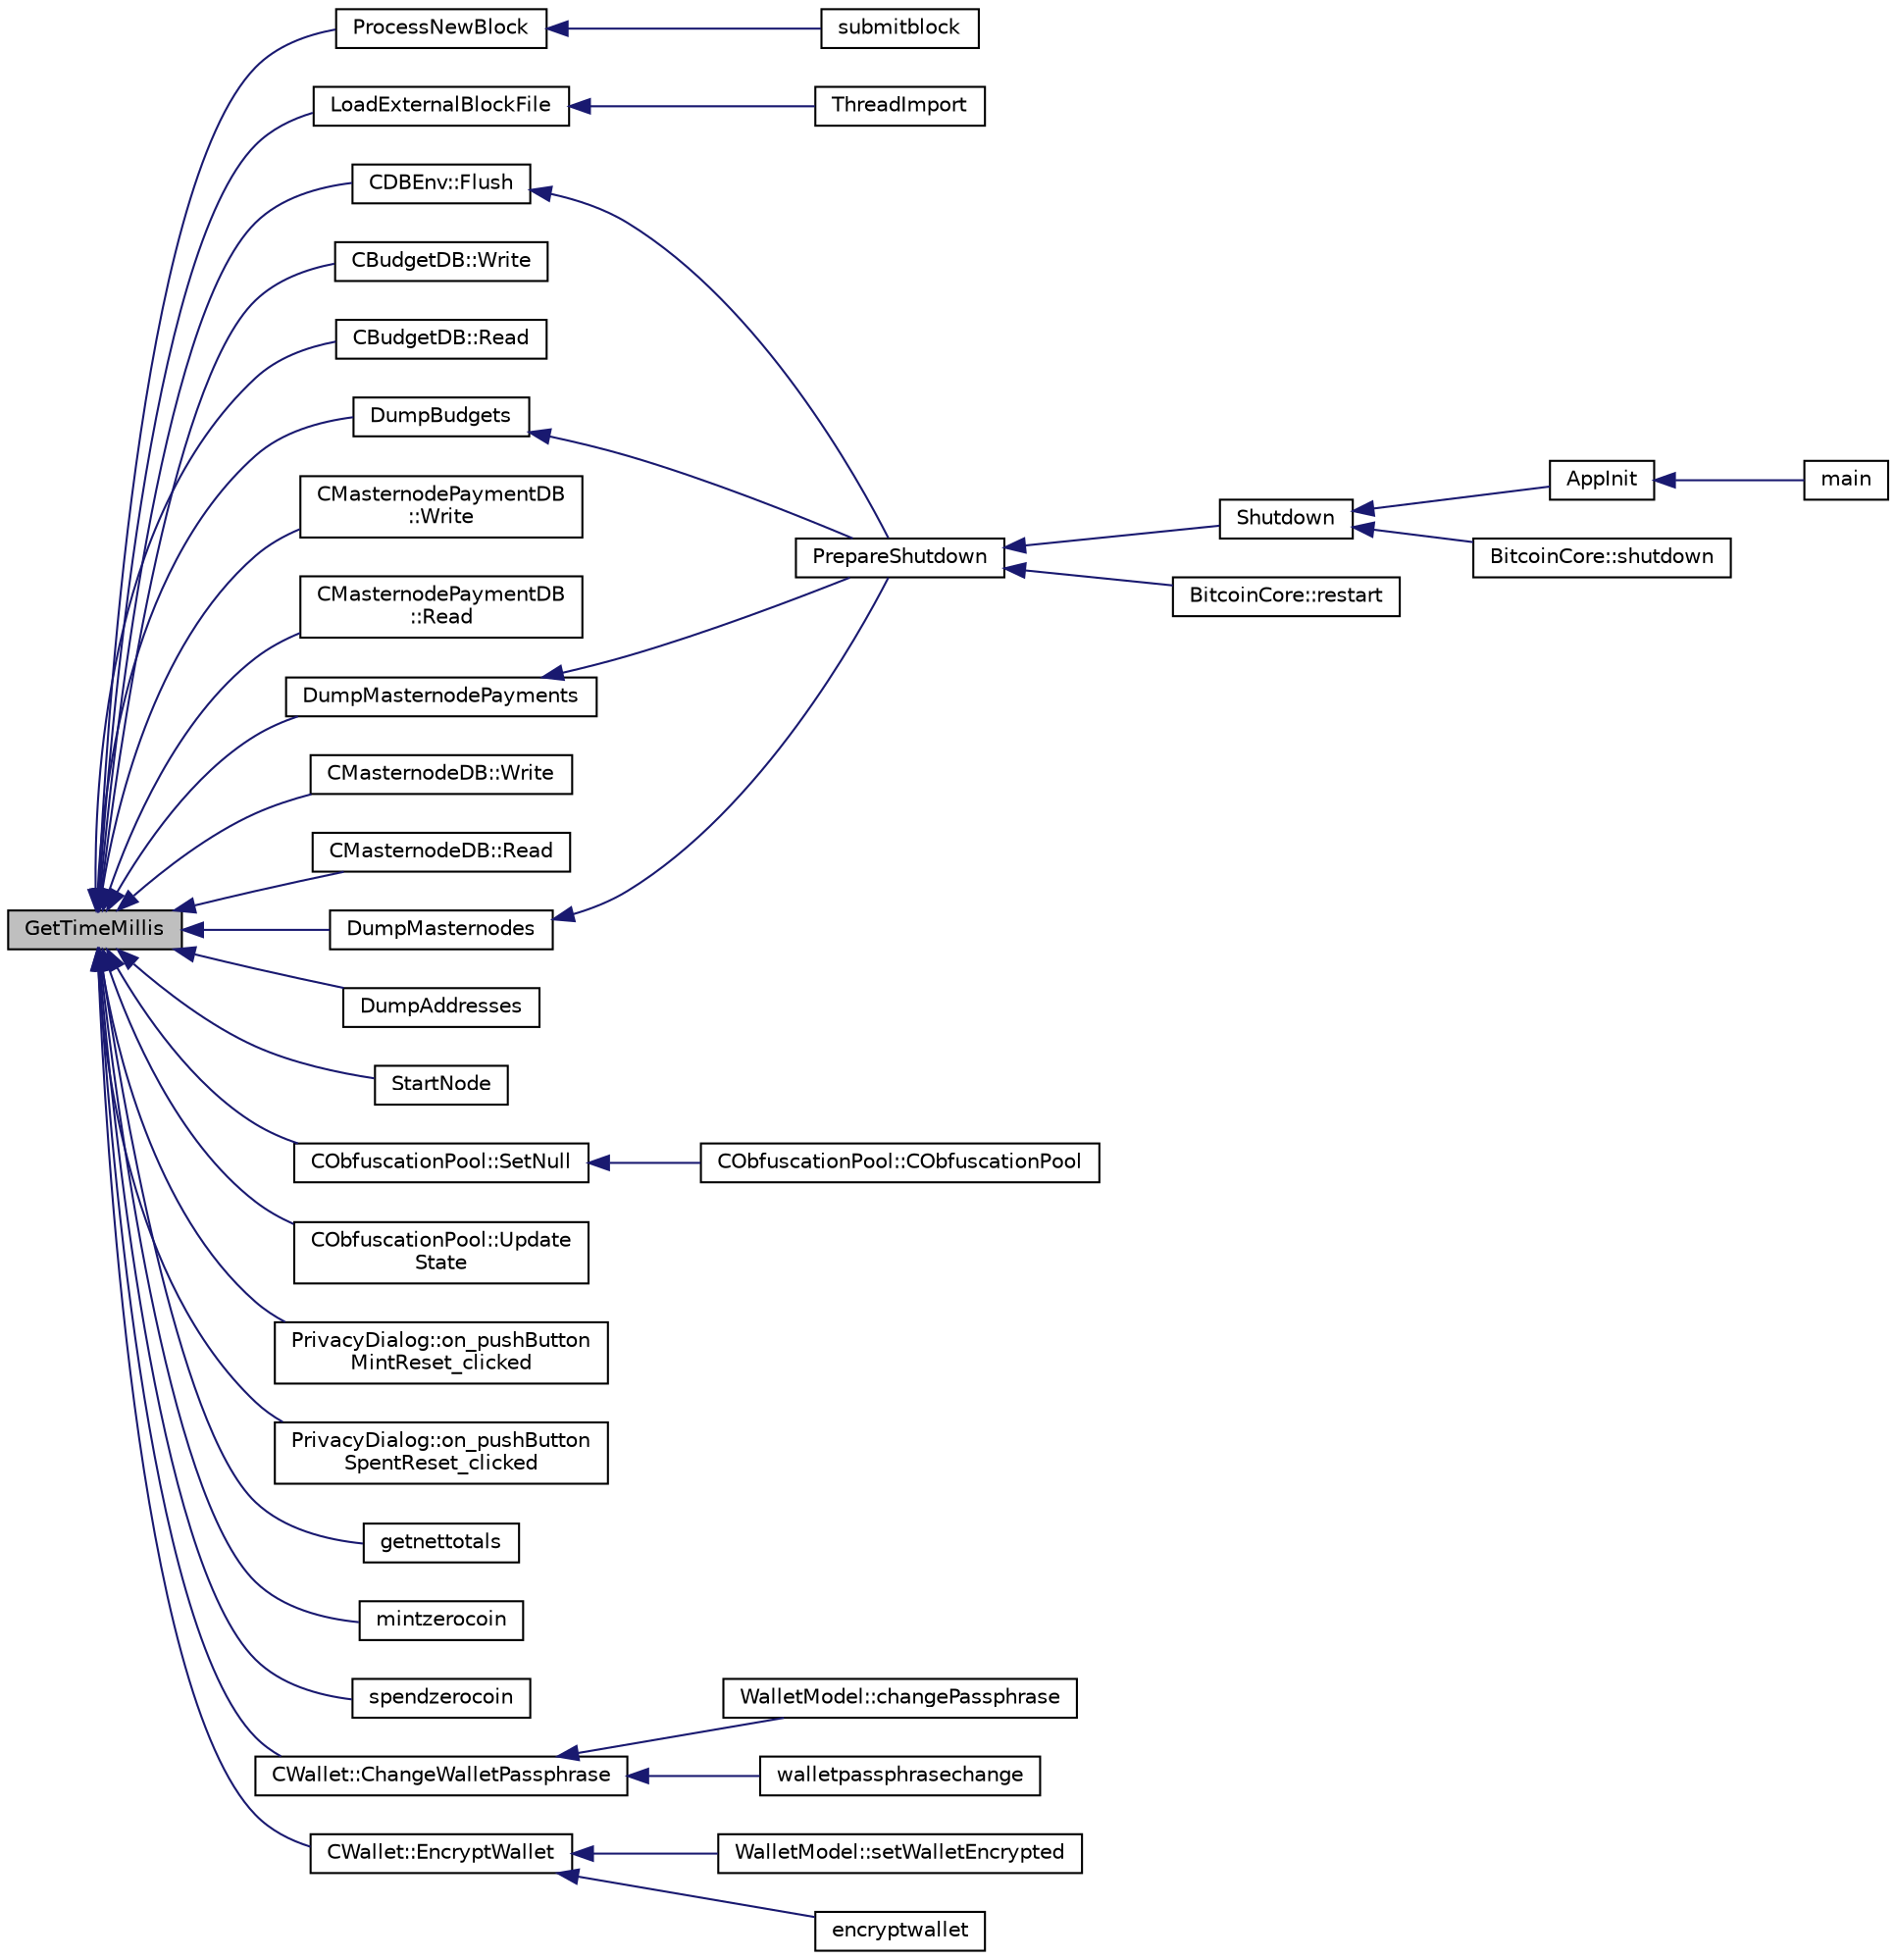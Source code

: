digraph "GetTimeMillis"
{
  edge [fontname="Helvetica",fontsize="10",labelfontname="Helvetica",labelfontsize="10"];
  node [fontname="Helvetica",fontsize="10",shape=record];
  rankdir="LR";
  Node327 [label="GetTimeMillis",height=0.2,width=0.4,color="black", fillcolor="grey75", style="filled", fontcolor="black"];
  Node327 -> Node328 [dir="back",color="midnightblue",fontsize="10",style="solid",fontname="Helvetica"];
  Node328 [label="CDBEnv::Flush",height=0.2,width=0.4,color="black", fillcolor="white", style="filled",URL="$class_c_d_b_env.html#a09c5850b88919553a8db416ce288ff1a"];
  Node328 -> Node329 [dir="back",color="midnightblue",fontsize="10",style="solid",fontname="Helvetica"];
  Node329 [label="PrepareShutdown",height=0.2,width=0.4,color="black", fillcolor="white", style="filled",URL="$init_8h.html#a5cb3db83cb0ba2e421f651a1ee1f2cfe",tooltip="Preparing steps before shutting down or restarting the wallet. "];
  Node329 -> Node330 [dir="back",color="midnightblue",fontsize="10",style="solid",fontname="Helvetica"];
  Node330 [label="Shutdown",height=0.2,width=0.4,color="black", fillcolor="white", style="filled",URL="$init_8h.html#ac5f038c2b480cf9ef5e19e3eba8dbaf9",tooltip="Shutdown is split into 2 parts: Part 1: shut down everything but the main wallet instance (done in Pr..."];
  Node330 -> Node331 [dir="back",color="midnightblue",fontsize="10",style="solid",fontname="Helvetica"];
  Node331 [label="AppInit",height=0.2,width=0.4,color="black", fillcolor="white", style="filled",URL="$divid_8cpp.html#ac59316b767e6984e1285f0531275286b"];
  Node331 -> Node332 [dir="back",color="midnightblue",fontsize="10",style="solid",fontname="Helvetica"];
  Node332 [label="main",height=0.2,width=0.4,color="black", fillcolor="white", style="filled",URL="$divid_8cpp.html#a0ddf1224851353fc92bfbff6f499fa97"];
  Node330 -> Node333 [dir="back",color="midnightblue",fontsize="10",style="solid",fontname="Helvetica"];
  Node333 [label="BitcoinCore::shutdown",height=0.2,width=0.4,color="black", fillcolor="white", style="filled",URL="$class_bitcoin_core.html#a94f3f4622ba698e321f3a2e0e686129f"];
  Node329 -> Node334 [dir="back",color="midnightblue",fontsize="10",style="solid",fontname="Helvetica"];
  Node334 [label="BitcoinCore::restart",height=0.2,width=0.4,color="black", fillcolor="white", style="filled",URL="$class_bitcoin_core.html#ac2271844c89ebc4c611e7617ce6202e3"];
  Node327 -> Node335 [dir="back",color="midnightblue",fontsize="10",style="solid",fontname="Helvetica"];
  Node335 [label="ProcessNewBlock",height=0.2,width=0.4,color="black", fillcolor="white", style="filled",URL="$main_8h.html#abb32e71aca0c6a769d419194ada13851",tooltip="Process an incoming block. "];
  Node335 -> Node336 [dir="back",color="midnightblue",fontsize="10",style="solid",fontname="Helvetica"];
  Node336 [label="submitblock",height=0.2,width=0.4,color="black", fillcolor="white", style="filled",URL="$rpcmining_8cpp.html#a6fc1aa077add8cb1c74207056616134d"];
  Node327 -> Node337 [dir="back",color="midnightblue",fontsize="10",style="solid",fontname="Helvetica"];
  Node337 [label="LoadExternalBlockFile",height=0.2,width=0.4,color="black", fillcolor="white", style="filled",URL="$main_8h.html#a8641eccb4e5d174838adeea9b234a691",tooltip="Import blocks from an external file. "];
  Node337 -> Node338 [dir="back",color="midnightblue",fontsize="10",style="solid",fontname="Helvetica"];
  Node338 [label="ThreadImport",height=0.2,width=0.4,color="black", fillcolor="white", style="filled",URL="$init_8cpp.html#a0189c34248cd89bbbe20d4d6045bd7c9"];
  Node327 -> Node339 [dir="back",color="midnightblue",fontsize="10",style="solid",fontname="Helvetica"];
  Node339 [label="CBudgetDB::Write",height=0.2,width=0.4,color="black", fillcolor="white", style="filled",URL="$class_c_budget_d_b.html#a7c9bd15eefe04f87e822cc1bc0887b76"];
  Node327 -> Node340 [dir="back",color="midnightblue",fontsize="10",style="solid",fontname="Helvetica"];
  Node340 [label="CBudgetDB::Read",height=0.2,width=0.4,color="black", fillcolor="white", style="filled",URL="$class_c_budget_d_b.html#aecdde2af475070d9fafdcacf93f2e4f2"];
  Node327 -> Node341 [dir="back",color="midnightblue",fontsize="10",style="solid",fontname="Helvetica"];
  Node341 [label="DumpBudgets",height=0.2,width=0.4,color="black", fillcolor="white", style="filled",URL="$masternode-budget_8h.html#a277f8d83f6cfcfbe4ee3f622d38f8790"];
  Node341 -> Node329 [dir="back",color="midnightblue",fontsize="10",style="solid",fontname="Helvetica"];
  Node327 -> Node342 [dir="back",color="midnightblue",fontsize="10",style="solid",fontname="Helvetica"];
  Node342 [label="CMasternodePaymentDB\l::Write",height=0.2,width=0.4,color="black", fillcolor="white", style="filled",URL="$class_c_masternode_payment_d_b.html#abf4ab2342aa350936b99b8d04ec2554d"];
  Node327 -> Node343 [dir="back",color="midnightblue",fontsize="10",style="solid",fontname="Helvetica"];
  Node343 [label="CMasternodePaymentDB\l::Read",height=0.2,width=0.4,color="black", fillcolor="white", style="filled",URL="$class_c_masternode_payment_d_b.html#a5b6f77de6ff3a59ef49fe28d748ccefb"];
  Node327 -> Node344 [dir="back",color="midnightblue",fontsize="10",style="solid",fontname="Helvetica"];
  Node344 [label="DumpMasternodePayments",height=0.2,width=0.4,color="black", fillcolor="white", style="filled",URL="$masternode-payments_8h.html#a96a9e9887c483e301d8468f0f1642fe7"];
  Node344 -> Node329 [dir="back",color="midnightblue",fontsize="10",style="solid",fontname="Helvetica"];
  Node327 -> Node345 [dir="back",color="midnightblue",fontsize="10",style="solid",fontname="Helvetica"];
  Node345 [label="CMasternodeDB::Write",height=0.2,width=0.4,color="black", fillcolor="white", style="filled",URL="$class_c_masternode_d_b.html#a6833edd9800df785eb6f9c3a1e7d63c4"];
  Node327 -> Node346 [dir="back",color="midnightblue",fontsize="10",style="solid",fontname="Helvetica"];
  Node346 [label="CMasternodeDB::Read",height=0.2,width=0.4,color="black", fillcolor="white", style="filled",URL="$class_c_masternode_d_b.html#affb4fe075566e13a6aac4f1ba7ee2b95"];
  Node327 -> Node347 [dir="back",color="midnightblue",fontsize="10",style="solid",fontname="Helvetica"];
  Node347 [label="DumpMasternodes",height=0.2,width=0.4,color="black", fillcolor="white", style="filled",URL="$masternodeman_8h.html#af82c3cd6928301020e80458410608fa1"];
  Node347 -> Node329 [dir="back",color="midnightblue",fontsize="10",style="solid",fontname="Helvetica"];
  Node327 -> Node348 [dir="back",color="midnightblue",fontsize="10",style="solid",fontname="Helvetica"];
  Node348 [label="DumpAddresses",height=0.2,width=0.4,color="black", fillcolor="white", style="filled",URL="$net_8cpp.html#ab8b5323f5ef61499582a5a6e53b49b6e"];
  Node327 -> Node349 [dir="back",color="midnightblue",fontsize="10",style="solid",fontname="Helvetica"];
  Node349 [label="StartNode",height=0.2,width=0.4,color="black", fillcolor="white", style="filled",URL="$net_8h.html#a9396d8054e8f74959e9391871aaddde0"];
  Node327 -> Node350 [dir="back",color="midnightblue",fontsize="10",style="solid",fontname="Helvetica"];
  Node350 [label="CObfuscationPool::SetNull",height=0.2,width=0.4,color="black", fillcolor="white", style="filled",URL="$class_c_obfuscation_pool.html#a4c0977ba94ace56440b595c7f2ac2e42"];
  Node350 -> Node351 [dir="back",color="midnightblue",fontsize="10",style="solid",fontname="Helvetica"];
  Node351 [label="CObfuscationPool::CObfuscationPool",height=0.2,width=0.4,color="black", fillcolor="white", style="filled",URL="$class_c_obfuscation_pool.html#a1c954268d76a78b999ae27a97e5b71dc"];
  Node327 -> Node352 [dir="back",color="midnightblue",fontsize="10",style="solid",fontname="Helvetica"];
  Node352 [label="CObfuscationPool::Update\lState",height=0.2,width=0.4,color="black", fillcolor="white", style="filled",URL="$class_c_obfuscation_pool.html#a4b32548a55c50b6b637c642234902870"];
  Node327 -> Node353 [dir="back",color="midnightblue",fontsize="10",style="solid",fontname="Helvetica"];
  Node353 [label="PrivacyDialog::on_pushButton\lMintReset_clicked",height=0.2,width=0.4,color="black", fillcolor="white", style="filled",URL="$class_privacy_dialog.html#a1a50924516087ce5810b2b2831567a31"];
  Node327 -> Node354 [dir="back",color="midnightblue",fontsize="10",style="solid",fontname="Helvetica"];
  Node354 [label="PrivacyDialog::on_pushButton\lSpentReset_clicked",height=0.2,width=0.4,color="black", fillcolor="white", style="filled",URL="$class_privacy_dialog.html#a4bbf07a37a93225e0ef7806d77ff3264"];
  Node327 -> Node355 [dir="back",color="midnightblue",fontsize="10",style="solid",fontname="Helvetica"];
  Node355 [label="getnettotals",height=0.2,width=0.4,color="black", fillcolor="white", style="filled",URL="$rpcnet_8cpp.html#a77252ab3b44e1f219613da333c79f55f"];
  Node327 -> Node356 [dir="back",color="midnightblue",fontsize="10",style="solid",fontname="Helvetica"];
  Node356 [label="mintzerocoin",height=0.2,width=0.4,color="black", fillcolor="white", style="filled",URL="$rpcwallet_8cpp.html#a00a18945e8d1a308cdf5ac8dc663354f"];
  Node327 -> Node357 [dir="back",color="midnightblue",fontsize="10",style="solid",fontname="Helvetica"];
  Node357 [label="spendzerocoin",height=0.2,width=0.4,color="black", fillcolor="white", style="filled",URL="$rpcwallet_8cpp.html#adea64c692ec279a1a3a2c9143f264955"];
  Node327 -> Node358 [dir="back",color="midnightblue",fontsize="10",style="solid",fontname="Helvetica"];
  Node358 [label="CWallet::ChangeWalletPassphrase",height=0.2,width=0.4,color="black", fillcolor="white", style="filled",URL="$group__map_wallet.html#ga4abcec3066e7c462f4564c159fc15031"];
  Node358 -> Node359 [dir="back",color="midnightblue",fontsize="10",style="solid",fontname="Helvetica"];
  Node359 [label="WalletModel::changePassphrase",height=0.2,width=0.4,color="black", fillcolor="white", style="filled",URL="$class_wallet_model.html#a67ebff3f267b5c9973c0465184c085a4"];
  Node358 -> Node360 [dir="back",color="midnightblue",fontsize="10",style="solid",fontname="Helvetica"];
  Node360 [label="walletpassphrasechange",height=0.2,width=0.4,color="black", fillcolor="white", style="filled",URL="$rpcwallet_8cpp.html#a84ad884957e24688433be32a9ca70933"];
  Node327 -> Node361 [dir="back",color="midnightblue",fontsize="10",style="solid",fontname="Helvetica"];
  Node361 [label="CWallet::EncryptWallet",height=0.2,width=0.4,color="black", fillcolor="white", style="filled",URL="$group__map_wallet.html#gab34fe5bf771619dcbe22a65f013e5469"];
  Node361 -> Node362 [dir="back",color="midnightblue",fontsize="10",style="solid",fontname="Helvetica"];
  Node362 [label="WalletModel::setWalletEncrypted",height=0.2,width=0.4,color="black", fillcolor="white", style="filled",URL="$class_wallet_model.html#a444340830badcd48e3a4dd6b03d9c4d7"];
  Node361 -> Node363 [dir="back",color="midnightblue",fontsize="10",style="solid",fontname="Helvetica"];
  Node363 [label="encryptwallet",height=0.2,width=0.4,color="black", fillcolor="white", style="filled",URL="$rpcwallet_8cpp.html#a5fb49bac2748015a256c63e9f8ccc539"];
}
